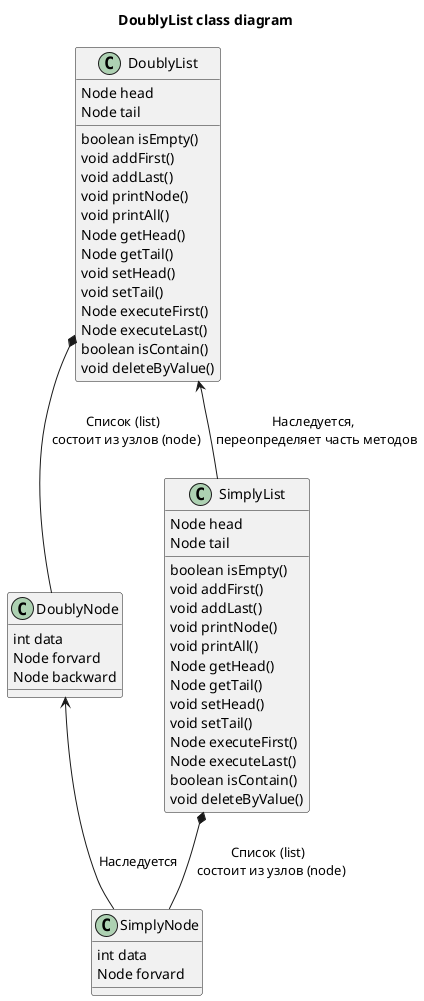 @startuml classDiagramm-DoublyList
title DoublyList class diagram

class SimplyNode{
    int data
    Node forvard
}
class DoublyNode{
    int data
    Node forvard
    Node backward
}
class SimplyList{
    Node head
    Node tail
    boolean isEmpty()
    void addFirst()
    void addLast()
    void printNode()
    void printAll()
    Node getHead()
    Node getTail()
    void setHead()
    void setTail()
    Node executeFirst()
    Node executeLast()
    boolean isContain()
    void deleteByValue()
}
class DoublyList{
    Node head
    Node tail
    boolean isEmpty()
    void addFirst()
    void addLast()
    void printNode()
    void printAll()
    Node getHead()
    Node getTail()
    void setHead()
    void setTail()
    Node executeFirst()
    Node executeLast()
    boolean isContain()
    'TODO
    void deleteByValue()
}
DoublyList *--  DoublyNode : "Список (list) \n состоит из узлов (node)"
DoublyList <--  SimplyList : "Наследуется, \n переопределяет часть методов"
DoublyNode <-- SimplyNode : "Наследуется"
SimplyList *-- SimplyNode : "Список (list) \n состоит из узлов (node)"
@enduml